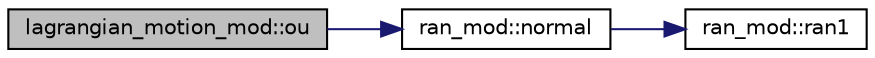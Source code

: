 digraph "lagrangian_motion_mod::ou"
{
 // INTERACTIVE_SVG=YES
  bgcolor="transparent";
  edge [fontname="Helvetica",fontsize="10",labelfontname="Helvetica",labelfontsize="10"];
  node [fontname="Helvetica",fontsize="10",shape=record];
  rankdir="LR";
  Node5 [label="lagrangian_motion_mod::ou",height=0.2,width=0.4,color="black", fillcolor="grey75", style="filled", fontcolor="black"];
  Node5 -> Node6 [color="midnightblue",fontsize="10",style="solid",fontname="Helvetica"];
  Node6 [label="ran_mod::normal",height=0.2,width=0.4,color="black",URL="$namespaceran__mod.html#ad452cd0b5319295c1aade4a56f231659"];
  Node6 -> Node7 [color="midnightblue",fontsize="10",style="solid",fontname="Helvetica"];
  Node7 [label="ran_mod::ran1",height=0.2,width=0.4,color="black",URL="$namespaceran__mod.html#adc0bd87ab06044ddf543226a50db66c9"];
}
